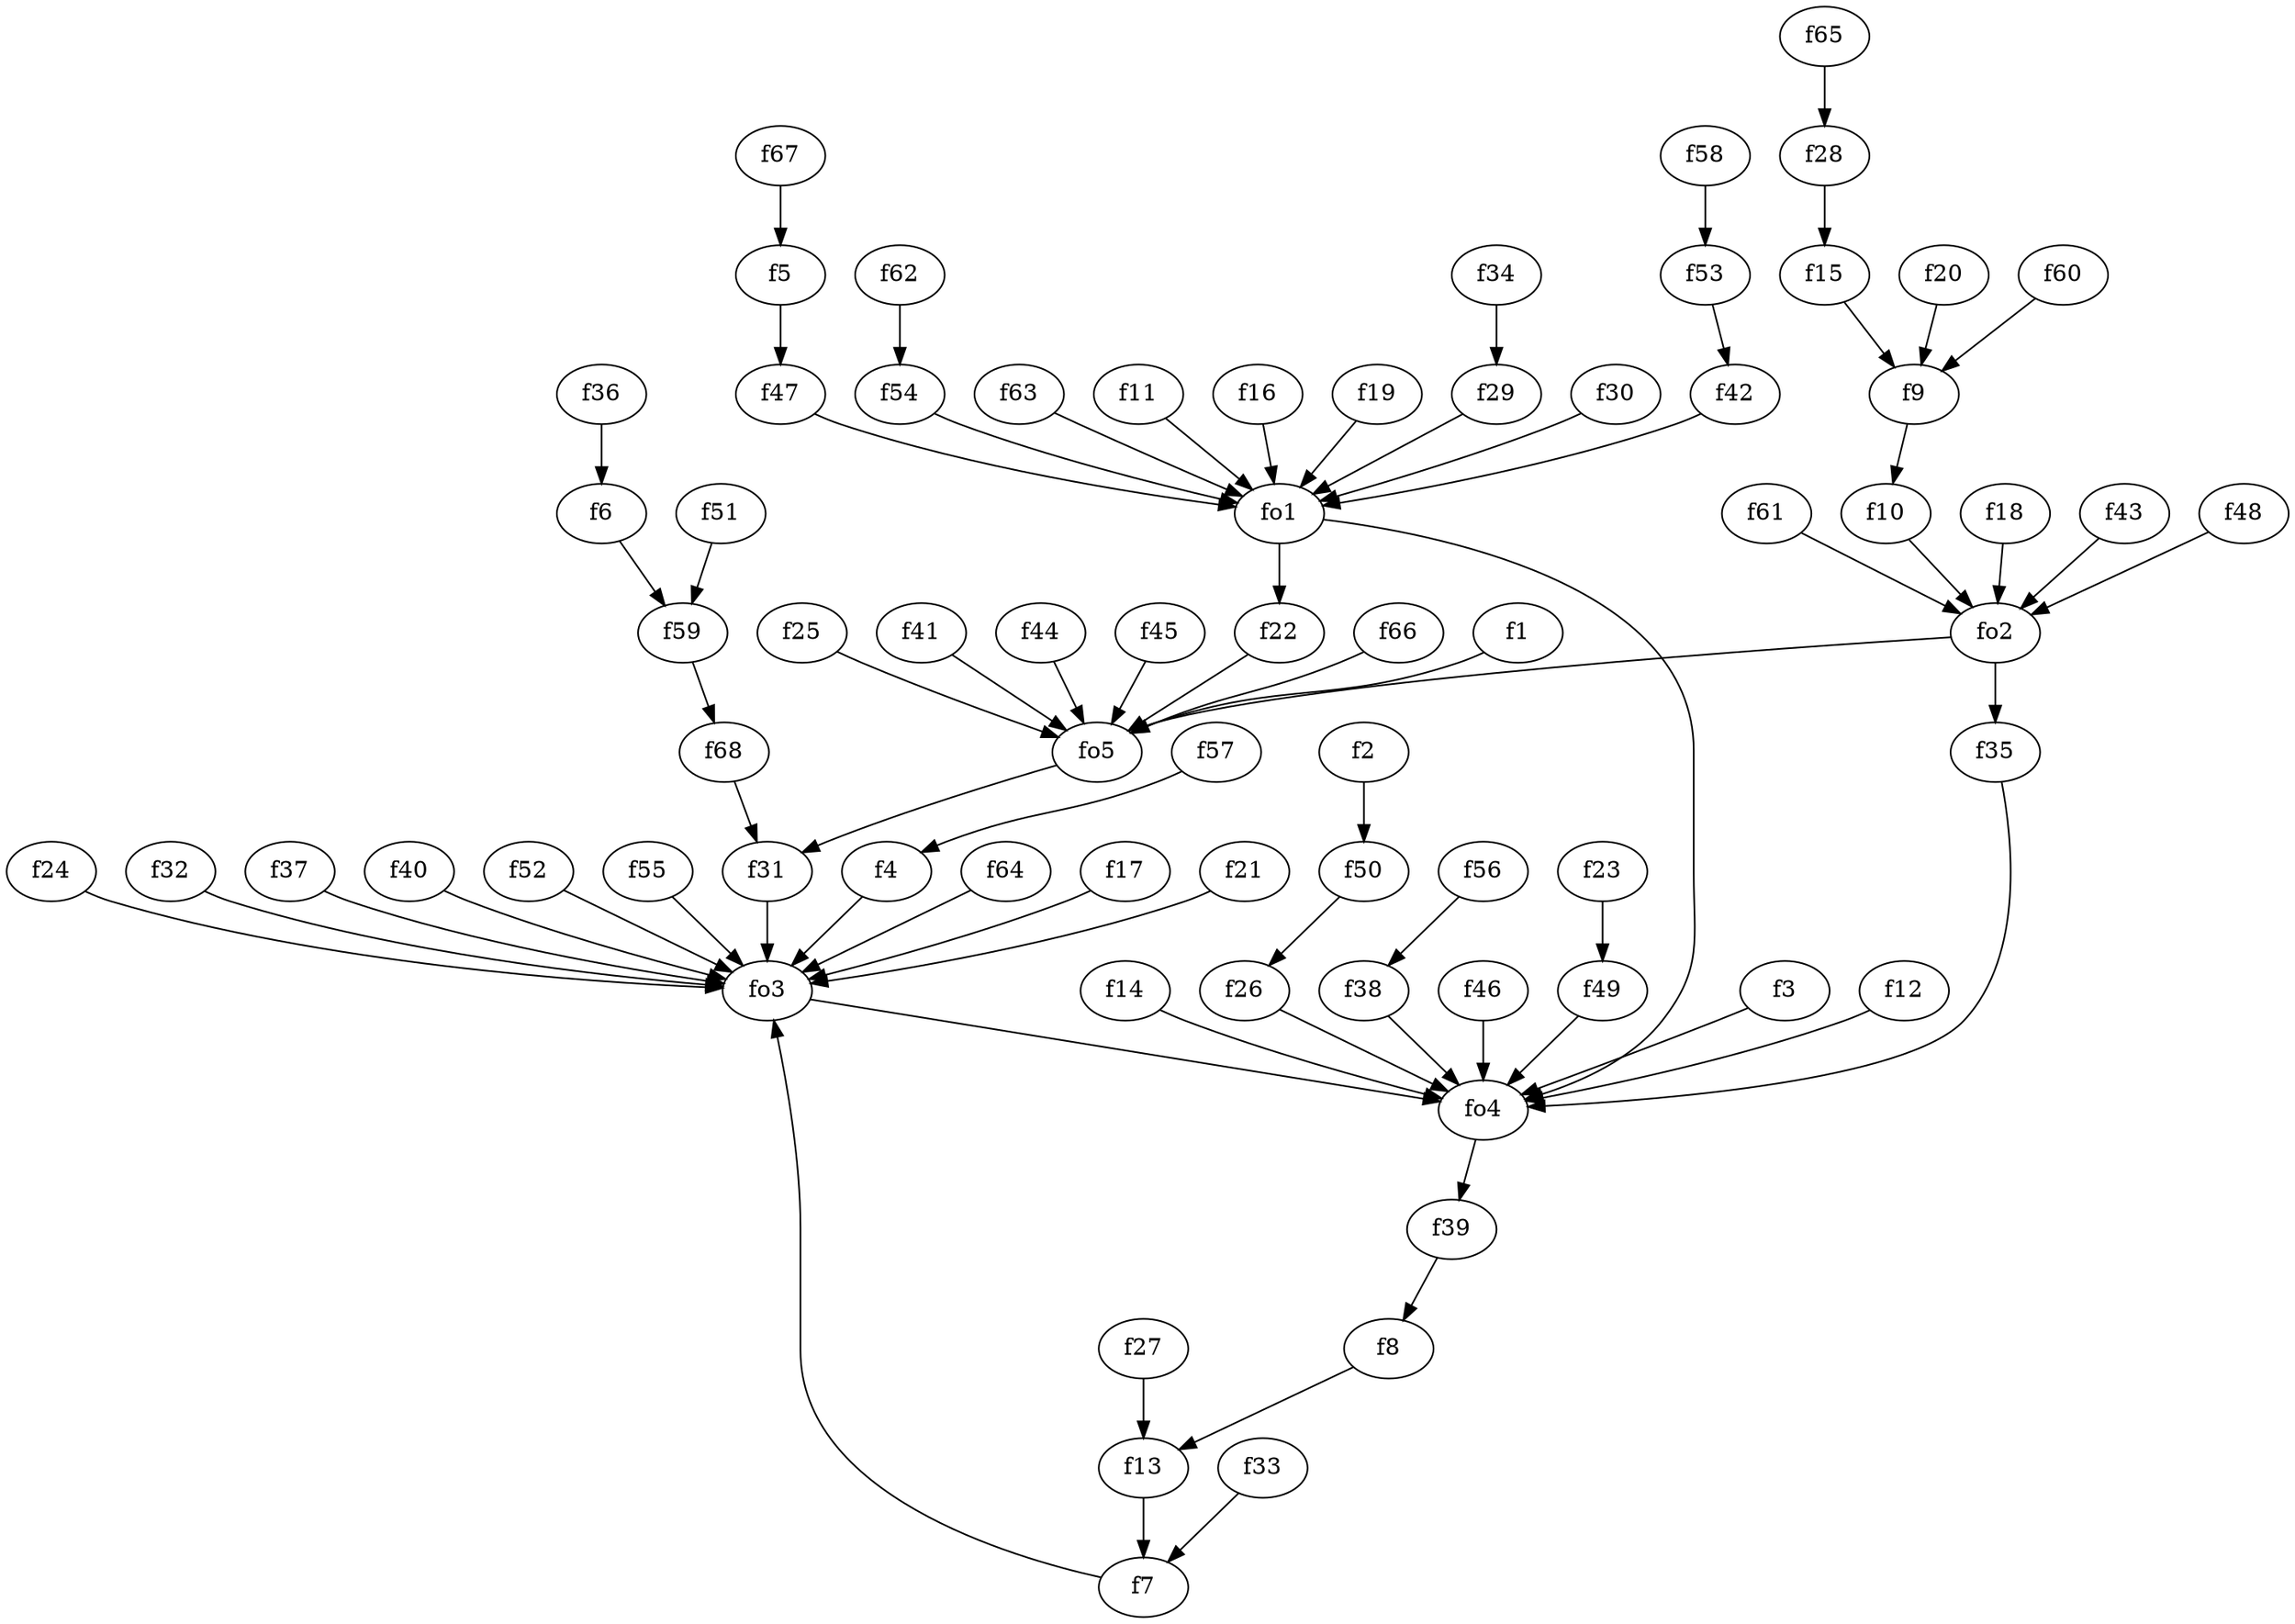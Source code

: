 strict digraph  {
f1;
f2;
f3;
f4;
f5;
f6;
f7;
f8;
f9;
f10;
f11;
f12;
f13;
f14;
f15;
f16;
f17;
f18;
f19;
f20;
f21;
f22;
f23;
f24;
f25;
f26;
f27;
f28;
f29;
f30;
f31;
f32;
f33;
f34;
f35;
f36;
f37;
f38;
f39;
f40;
f41;
f42;
f43;
f44;
f45;
f46;
f47;
f48;
f49;
f50;
f51;
f52;
f53;
f54;
f55;
f56;
f57;
f58;
f59;
f60;
f61;
f62;
f63;
f64;
f65;
f66;
f67;
f68;
fo1;
fo2;
fo3;
fo4;
fo5;
f1 -> fo5  [weight=2];
f2 -> f50  [weight=2];
f3 -> fo4  [weight=2];
f4 -> fo3  [weight=2];
f5 -> f47  [weight=2];
f6 -> f59  [weight=2];
f7 -> fo3  [weight=2];
f8 -> f13  [weight=2];
f9 -> f10  [weight=2];
f10 -> fo2  [weight=2];
f11 -> fo1  [weight=2];
f12 -> fo4  [weight=2];
f13 -> f7  [weight=2];
f14 -> fo4  [weight=2];
f15 -> f9  [weight=2];
f16 -> fo1  [weight=2];
f17 -> fo3  [weight=2];
f18 -> fo2  [weight=2];
f19 -> fo1  [weight=2];
f20 -> f9  [weight=2];
f21 -> fo3  [weight=2];
f22 -> fo5  [weight=2];
f23 -> f49  [weight=2];
f24 -> fo3  [weight=2];
f25 -> fo5  [weight=2];
f26 -> fo4  [weight=2];
f27 -> f13  [weight=2];
f28 -> f15  [weight=2];
f29 -> fo1  [weight=2];
f30 -> fo1  [weight=2];
f31 -> fo3  [weight=2];
f32 -> fo3  [weight=2];
f33 -> f7  [weight=2];
f34 -> f29  [weight=2];
f35 -> fo4  [weight=2];
f36 -> f6  [weight=2];
f37 -> fo3  [weight=2];
f38 -> fo4  [weight=2];
f39 -> f8  [weight=2];
f40 -> fo3  [weight=2];
f41 -> fo5  [weight=2];
f42 -> fo1  [weight=2];
f43 -> fo2  [weight=2];
f44 -> fo5  [weight=2];
f45 -> fo5  [weight=2];
f46 -> fo4  [weight=2];
f47 -> fo1  [weight=2];
f48 -> fo2  [weight=2];
f49 -> fo4  [weight=2];
f50 -> f26  [weight=2];
f51 -> f59  [weight=2];
f52 -> fo3  [weight=2];
f53 -> f42  [weight=2];
f54 -> fo1  [weight=2];
f55 -> fo3  [weight=2];
f56 -> f38  [weight=2];
f57 -> f4  [weight=2];
f58 -> f53  [weight=2];
f59 -> f68  [weight=2];
f60 -> f9  [weight=2];
f61 -> fo2  [weight=2];
f62 -> f54  [weight=2];
f63 -> fo1  [weight=2];
f64 -> fo3  [weight=2];
f65 -> f28  [weight=2];
f66 -> fo5  [weight=2];
f67 -> f5  [weight=2];
f68 -> f31  [weight=2];
fo1 -> fo4  [weight=2];
fo1 -> f22  [weight=2];
fo2 -> fo5  [weight=2];
fo2 -> f35  [weight=2];
fo3 -> fo4  [weight=2];
fo4 -> f39  [weight=2];
fo5 -> f31  [weight=2];
}
